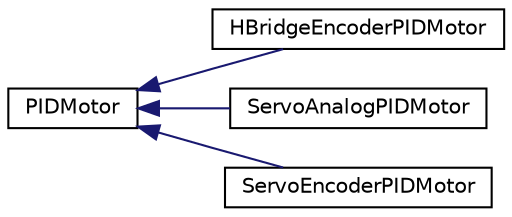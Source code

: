 digraph "Graphical Class Hierarchy"
{
  edge [fontname="Helvetica",fontsize="10",labelfontname="Helvetica",labelfontsize="10"];
  node [fontname="Helvetica",fontsize="10",shape=record];
  rankdir="LR";
  Node0 [label="PIDMotor",height=0.2,width=0.4,color="black", fillcolor="white", style="filled",URL="$classPIDMotor.html"];
  Node0 -> Node1 [dir="back",color="midnightblue",fontsize="10",style="solid",fontname="Helvetica"];
  Node1 [label="HBridgeEncoderPIDMotor",height=0.2,width=0.4,color="black", fillcolor="white", style="filled",URL="$classHBridgeEncoderPIDMotor.html"];
  Node0 -> Node2 [dir="back",color="midnightblue",fontsize="10",style="solid",fontname="Helvetica"];
  Node2 [label="ServoAnalogPIDMotor",height=0.2,width=0.4,color="black", fillcolor="white", style="filled",URL="$classServoAnalogPIDMotor.html"];
  Node0 -> Node3 [dir="back",color="midnightblue",fontsize="10",style="solid",fontname="Helvetica"];
  Node3 [label="ServoEncoderPIDMotor",height=0.2,width=0.4,color="black", fillcolor="white", style="filled",URL="$classServoEncoderPIDMotor.html"];
}
